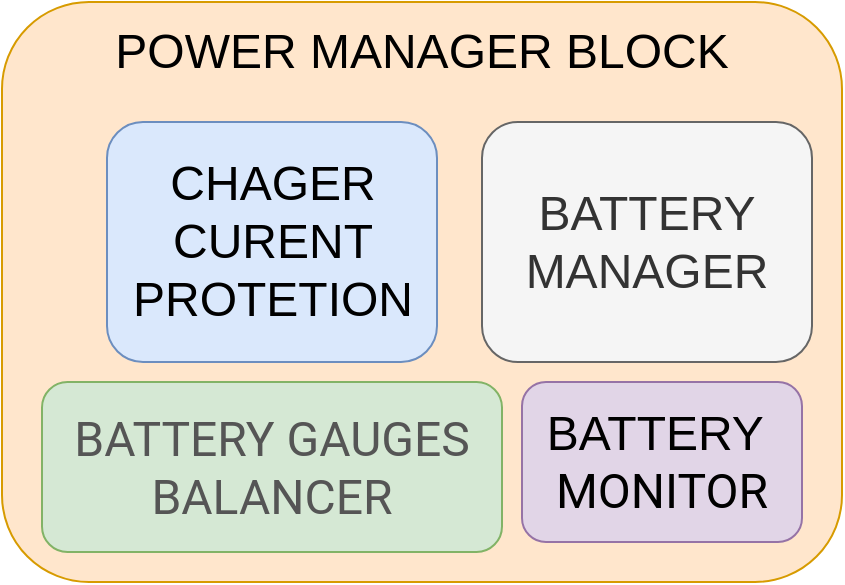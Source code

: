 <mxfile version="25.0.3">
  <diagram name="Page-1" id="dU61_xaa2tMnxcVhCDQq">
    <mxGraphModel dx="733" dy="362" grid="1" gridSize="10" guides="1" tooltips="1" connect="1" arrows="1" fold="1" page="1" pageScale="1" pageWidth="1169" pageHeight="827" math="0" shadow="0">
      <root>
        <mxCell id="0" />
        <mxCell id="1" parent="0" />
        <mxCell id="AKyNJUku8qiJcLdJf5KH-1" value="&lt;font style=&quot;font-size: 24px;&quot;&gt;POWER MANAGER BLOCK&lt;/font&gt;&lt;div&gt;&lt;font size=&quot;3&quot;&gt;&lt;br&gt;&lt;/font&gt;&lt;/div&gt;&lt;div&gt;&lt;font size=&quot;3&quot;&gt;&lt;br&gt;&lt;/font&gt;&lt;/div&gt;&lt;div&gt;&lt;font size=&quot;3&quot;&gt;&lt;br&gt;&lt;/font&gt;&lt;/div&gt;&lt;div&gt;&lt;font size=&quot;3&quot;&gt;&lt;br&gt;&lt;/font&gt;&lt;/div&gt;&lt;div&gt;&lt;font size=&quot;3&quot;&gt;&lt;br&gt;&lt;/font&gt;&lt;/div&gt;&lt;div&gt;&lt;font size=&quot;3&quot;&gt;&lt;br&gt;&lt;/font&gt;&lt;/div&gt;&lt;div&gt;&lt;font size=&quot;3&quot;&gt;&lt;br&gt;&lt;/font&gt;&lt;/div&gt;&lt;div&gt;&lt;font size=&quot;3&quot;&gt;&lt;br&gt;&lt;/font&gt;&lt;/div&gt;&lt;div&gt;&lt;font size=&quot;3&quot;&gt;&lt;br&gt;&lt;/font&gt;&lt;/div&gt;&lt;div&gt;&lt;br&gt;&lt;/div&gt;&lt;div&gt;&lt;font size=&quot;3&quot;&gt;&lt;br&gt;&lt;/font&gt;&lt;/div&gt;&lt;div&gt;&lt;font size=&quot;3&quot;&gt;&lt;br&gt;&lt;/font&gt;&lt;/div&gt;&lt;div&gt;&lt;br&gt;&lt;/div&gt;" style="rounded=1;whiteSpace=wrap;html=1;fillColor=#ffe6cc;strokeColor=#d79b00;" vertex="1" parent="1">
          <mxGeometry x="120" y="90" width="420" height="290" as="geometry" />
        </mxCell>
        <mxCell id="AKyNJUku8qiJcLdJf5KH-2" value="&lt;font style=&quot;font-size: 24px;&quot;&gt;BATTERY&amp;nbsp;&lt;/font&gt;&lt;div style=&quot;&quot;&gt;&lt;font style=&quot;font-size: 24px;&quot; face=&quot;Roboto, Helvetica Neue, Arial Nova, Nimbus Sans, Arial, sans-serif&quot;&gt;&lt;span style=&quot;font-variant-ligatures: no-common-ligatures; text-wrap-mode: nowrap;&quot;&gt;MONITOR&lt;/span&gt;&lt;/font&gt;&lt;/div&gt;" style="rounded=1;whiteSpace=wrap;html=1;align=center;fillColor=#e1d5e7;strokeColor=#9673a6;" vertex="1" parent="1">
          <mxGeometry x="380" y="280" width="140" height="80" as="geometry" />
        </mxCell>
        <mxCell id="AKyNJUku8qiJcLdJf5KH-3" value="&lt;font style=&quot;font-size: 24px;&quot;&gt;BATTERY MANAGER&lt;/font&gt;" style="rounded=1;whiteSpace=wrap;html=1;align=center;fillColor=#f5f5f5;fontColor=#333333;strokeColor=#666666;" vertex="1" parent="1">
          <mxGeometry x="360" y="150" width="165" height="120" as="geometry" />
        </mxCell>
        <mxCell id="AKyNJUku8qiJcLdJf5KH-4" value="&lt;font style=&quot;font-size: 24px;&quot;&gt;CHAGER&lt;/font&gt;&lt;div&gt;&lt;font style=&quot;font-size: 24px;&quot;&gt;CURENT PROTETION&lt;/font&gt;&lt;/div&gt;" style="rounded=1;whiteSpace=wrap;html=1;fillColor=#dae8fc;strokeColor=#6c8ebf;" vertex="1" parent="1">
          <mxGeometry x="172.5" y="150" width="165" height="120" as="geometry" />
        </mxCell>
        <mxCell id="AKyNJUku8qiJcLdJf5KH-5" value="&lt;div&gt;&lt;span style=&quot;color: rgb(85, 85, 85); font-family: Roboto, &amp;quot;Helvetica Neue&amp;quot;, &amp;quot;Arial Nova&amp;quot;, &amp;quot;Nimbus Sans&amp;quot;, Arial, sans-serif; font-variant-ligatures: no-common-ligatures; text-align: start; text-wrap-mode: nowrap;&quot;&gt;&lt;font style=&quot;font-size: 24px;&quot;&gt;BATTERY GAUGES&lt;/font&gt;&lt;/span&gt;&lt;/div&gt;&lt;div&gt;&lt;span style=&quot;color: rgb(85, 85, 85); font-family: Roboto, &amp;quot;Helvetica Neue&amp;quot;, &amp;quot;Arial Nova&amp;quot;, &amp;quot;Nimbus Sans&amp;quot;, Arial, sans-serif; font-variant-ligatures: no-common-ligatures; text-align: start; text-wrap-mode: nowrap;&quot;&gt;&lt;font style=&quot;font-size: 24px;&quot;&gt;BALANCER&lt;/font&gt;&lt;/span&gt;&lt;/div&gt;" style="rounded=1;whiteSpace=wrap;html=1;fillColor=#d5e8d4;strokeColor=#82b366;" vertex="1" parent="1">
          <mxGeometry x="140" y="280" width="230" height="85" as="geometry" />
        </mxCell>
      </root>
    </mxGraphModel>
  </diagram>
</mxfile>
